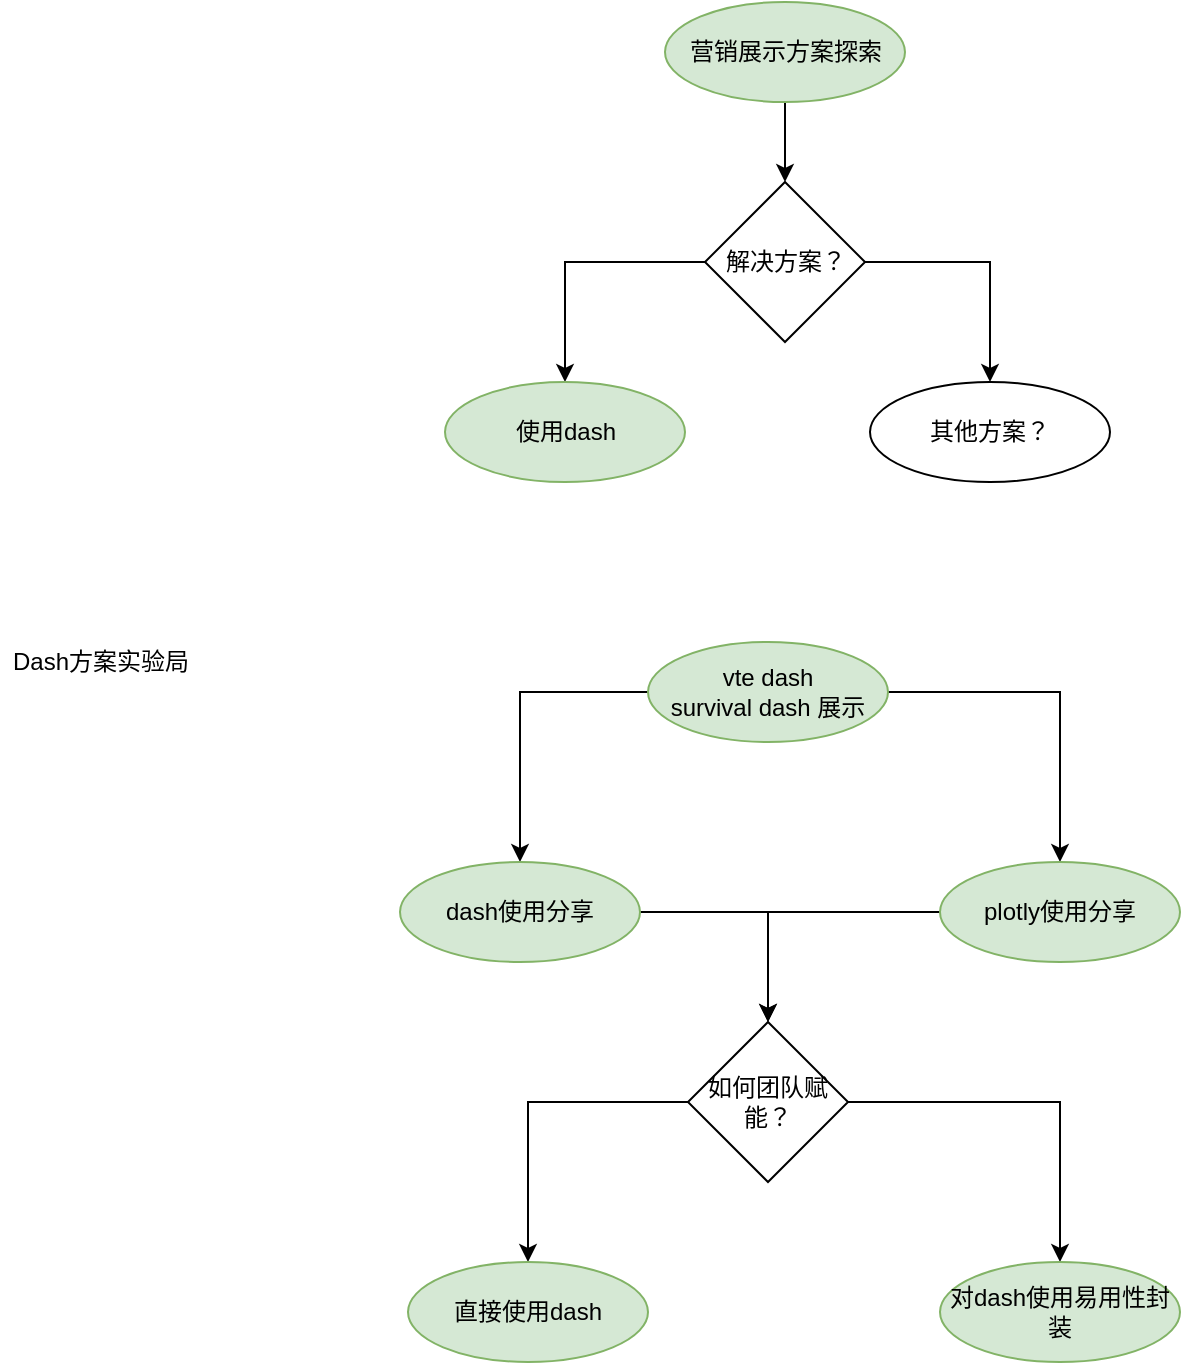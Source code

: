 <mxfile version="14.2.9" type="github">
  <diagram id="dQ64dTJpSwuxe_10a8iy" name="Page-1">
    <mxGraphModel dx="1426" dy="794" grid="1" gridSize="10" guides="1" tooltips="1" connect="1" arrows="1" fold="1" page="1" pageScale="1" pageWidth="827" pageHeight="1169" math="0" shadow="0">
      <root>
        <mxCell id="0" />
        <mxCell id="1" parent="0" />
        <mxCell id="LmF3rIa6Q9fgNrGSryBG-30" style="edgeStyle=orthogonalEdgeStyle;rounded=0;orthogonalLoop=1;jettySize=auto;html=1;" edge="1" parent="1" source="LmF3rIa6Q9fgNrGSryBG-7" target="LmF3rIa6Q9fgNrGSryBG-24">
          <mxGeometry relative="1" as="geometry" />
        </mxCell>
        <mxCell id="LmF3rIa6Q9fgNrGSryBG-31" style="edgeStyle=orthogonalEdgeStyle;rounded=0;orthogonalLoop=1;jettySize=auto;html=1;" edge="1" parent="1" source="LmF3rIa6Q9fgNrGSryBG-7" target="LmF3rIa6Q9fgNrGSryBG-25">
          <mxGeometry relative="1" as="geometry" />
        </mxCell>
        <mxCell id="LmF3rIa6Q9fgNrGSryBG-7" value="如何团队赋能？" style="rhombus;whiteSpace=wrap;html=1;" vertex="1" parent="1">
          <mxGeometry x="374" y="560" width="80" height="80" as="geometry" />
        </mxCell>
        <mxCell id="LmF3rIa6Q9fgNrGSryBG-16" style="edgeStyle=orthogonalEdgeStyle;rounded=0;orthogonalLoop=1;jettySize=auto;html=1;" edge="1" parent="1" source="LmF3rIa6Q9fgNrGSryBG-10" target="LmF3rIa6Q9fgNrGSryBG-13">
          <mxGeometry relative="1" as="geometry" />
        </mxCell>
        <mxCell id="LmF3rIa6Q9fgNrGSryBG-17" style="edgeStyle=orthogonalEdgeStyle;rounded=0;orthogonalLoop=1;jettySize=auto;html=1;" edge="1" parent="1" source="LmF3rIa6Q9fgNrGSryBG-10" target="LmF3rIa6Q9fgNrGSryBG-14">
          <mxGeometry relative="1" as="geometry" />
        </mxCell>
        <mxCell id="LmF3rIa6Q9fgNrGSryBG-10" value="解决方案？" style="rhombus;whiteSpace=wrap;html=1;" vertex="1" parent="1">
          <mxGeometry x="382.5" y="140" width="80" height="80" as="geometry" />
        </mxCell>
        <mxCell id="LmF3rIa6Q9fgNrGSryBG-15" style="edgeStyle=orthogonalEdgeStyle;rounded=0;orthogonalLoop=1;jettySize=auto;html=1;" edge="1" parent="1" source="LmF3rIa6Q9fgNrGSryBG-11" target="LmF3rIa6Q9fgNrGSryBG-10">
          <mxGeometry relative="1" as="geometry" />
        </mxCell>
        <mxCell id="LmF3rIa6Q9fgNrGSryBG-11" value="营销展示方案探索" style="ellipse;whiteSpace=wrap;html=1;fillColor=#d5e8d4;strokeColor=#82b366;" vertex="1" parent="1">
          <mxGeometry x="362.5" y="50" width="120" height="50" as="geometry" />
        </mxCell>
        <mxCell id="LmF3rIa6Q9fgNrGSryBG-13" value="使用dash" style="ellipse;whiteSpace=wrap;html=1;fillColor=#d5e8d4;strokeColor=#82b366;" vertex="1" parent="1">
          <mxGeometry x="252.5" y="240" width="120" height="50" as="geometry" />
        </mxCell>
        <mxCell id="LmF3rIa6Q9fgNrGSryBG-14" value="其他方案？" style="ellipse;whiteSpace=wrap;html=1;" vertex="1" parent="1">
          <mxGeometry x="465" y="240" width="120" height="50" as="geometry" />
        </mxCell>
        <mxCell id="LmF3rIa6Q9fgNrGSryBG-19" value="Dash方案实验局" style="text;html=1;align=center;verticalAlign=middle;resizable=0;points=[];autosize=1;" vertex="1" parent="1">
          <mxGeometry x="30" y="370" width="100" height="20" as="geometry" />
        </mxCell>
        <mxCell id="LmF3rIa6Q9fgNrGSryBG-26" style="edgeStyle=orthogonalEdgeStyle;rounded=0;orthogonalLoop=1;jettySize=auto;html=1;entryX=0.5;entryY=0;entryDx=0;entryDy=0;" edge="1" parent="1" source="LmF3rIa6Q9fgNrGSryBG-20" target="LmF3rIa6Q9fgNrGSryBG-21">
          <mxGeometry relative="1" as="geometry" />
        </mxCell>
        <mxCell id="LmF3rIa6Q9fgNrGSryBG-27" style="edgeStyle=orthogonalEdgeStyle;rounded=0;orthogonalLoop=1;jettySize=auto;html=1;entryX=0.5;entryY=0;entryDx=0;entryDy=0;" edge="1" parent="1" source="LmF3rIa6Q9fgNrGSryBG-20" target="LmF3rIa6Q9fgNrGSryBG-22">
          <mxGeometry relative="1" as="geometry" />
        </mxCell>
        <mxCell id="LmF3rIa6Q9fgNrGSryBG-20" value="&lt;span&gt;vte dash&lt;/span&gt;&lt;br&gt;&lt;span&gt;survival dash 展示&lt;/span&gt;" style="ellipse;whiteSpace=wrap;html=1;fillColor=#d5e8d4;strokeColor=#82b366;" vertex="1" parent="1">
          <mxGeometry x="354" y="370" width="120" height="50" as="geometry" />
        </mxCell>
        <mxCell id="LmF3rIa6Q9fgNrGSryBG-28" style="edgeStyle=orthogonalEdgeStyle;rounded=0;orthogonalLoop=1;jettySize=auto;html=1;entryX=0.5;entryY=0;entryDx=0;entryDy=0;" edge="1" parent="1" source="LmF3rIa6Q9fgNrGSryBG-21" target="LmF3rIa6Q9fgNrGSryBG-7">
          <mxGeometry relative="1" as="geometry" />
        </mxCell>
        <mxCell id="LmF3rIa6Q9fgNrGSryBG-21" value="&lt;span&gt;dash使用分享&lt;/span&gt;" style="ellipse;whiteSpace=wrap;html=1;fillColor=#d5e8d4;strokeColor=#82b366;" vertex="1" parent="1">
          <mxGeometry x="230" y="480" width="120" height="50" as="geometry" />
        </mxCell>
        <mxCell id="LmF3rIa6Q9fgNrGSryBG-29" style="edgeStyle=orthogonalEdgeStyle;rounded=0;orthogonalLoop=1;jettySize=auto;html=1;" edge="1" parent="1" source="LmF3rIa6Q9fgNrGSryBG-22" target="LmF3rIa6Q9fgNrGSryBG-7">
          <mxGeometry relative="1" as="geometry" />
        </mxCell>
        <mxCell id="LmF3rIa6Q9fgNrGSryBG-22" value="&lt;span&gt;plotly使用分享&lt;/span&gt;" style="ellipse;whiteSpace=wrap;html=1;fillColor=#d5e8d4;strokeColor=#82b366;" vertex="1" parent="1">
          <mxGeometry x="500" y="480" width="120" height="50" as="geometry" />
        </mxCell>
        <mxCell id="LmF3rIa6Q9fgNrGSryBG-24" value="&lt;span&gt;直接使用dash&lt;/span&gt;" style="ellipse;whiteSpace=wrap;html=1;fillColor=#d5e8d4;strokeColor=#82b366;" vertex="1" parent="1">
          <mxGeometry x="234" y="680" width="120" height="50" as="geometry" />
        </mxCell>
        <mxCell id="LmF3rIa6Q9fgNrGSryBG-25" value="&lt;span&gt;对dash使用易用性封装&lt;/span&gt;" style="ellipse;whiteSpace=wrap;html=1;fillColor=#d5e8d4;strokeColor=#82b366;" vertex="1" parent="1">
          <mxGeometry x="500" y="680" width="120" height="50" as="geometry" />
        </mxCell>
      </root>
    </mxGraphModel>
  </diagram>
</mxfile>
